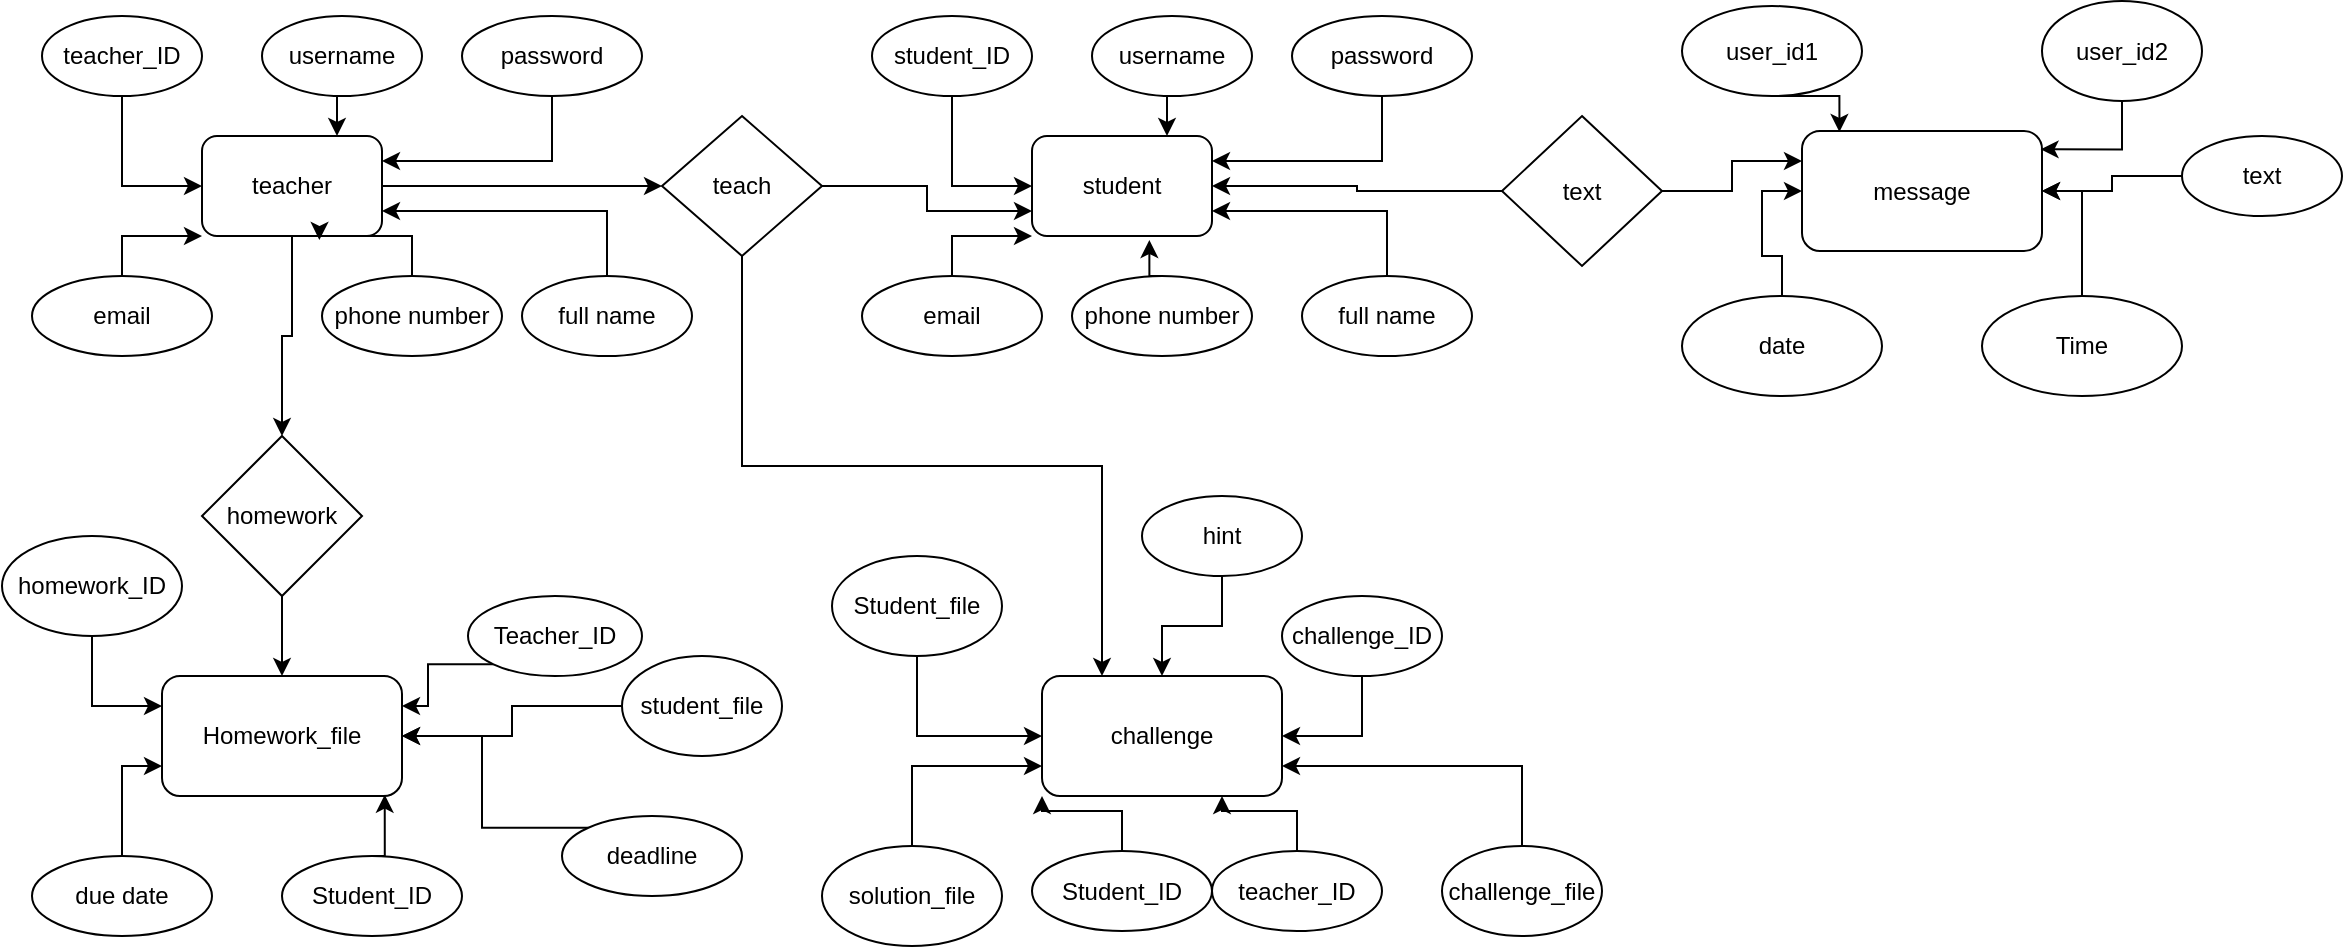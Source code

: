 <mxfile version="21.1.2" type="device">
  <diagram name="Trang-1" id="Ho9cuK6E5UTvD6WAUEvs">
    <mxGraphModel dx="1034" dy="430" grid="1" gridSize="10" guides="1" tooltips="1" connect="1" arrows="1" fold="1" page="1" pageScale="1" pageWidth="3300" pageHeight="4681" math="0" shadow="0">
      <root>
        <mxCell id="0" />
        <mxCell id="1" parent="0" />
        <mxCell id="zUCluRbh5tE61ZlH3rXQ-70" style="edgeStyle=orthogonalEdgeStyle;rounded=0;orthogonalLoop=1;jettySize=auto;html=1;exitX=1;exitY=0.5;exitDx=0;exitDy=0;entryX=0;entryY=0.5;entryDx=0;entryDy=0;" edge="1" parent="1" source="zUCluRbh5tE61ZlH3rXQ-2" target="zUCluRbh5tE61ZlH3rXQ-69">
          <mxGeometry relative="1" as="geometry" />
        </mxCell>
        <mxCell id="zUCluRbh5tE61ZlH3rXQ-87" style="edgeStyle=orthogonalEdgeStyle;rounded=0;orthogonalLoop=1;jettySize=auto;html=1;exitX=0.5;exitY=1;exitDx=0;exitDy=0;entryX=0.5;entryY=0;entryDx=0;entryDy=0;" edge="1" parent="1" source="zUCluRbh5tE61ZlH3rXQ-2" target="zUCluRbh5tE61ZlH3rXQ-86">
          <mxGeometry relative="1" as="geometry" />
        </mxCell>
        <mxCell id="zUCluRbh5tE61ZlH3rXQ-2" value="teacher" style="rounded=1;whiteSpace=wrap;html=1;" vertex="1" parent="1">
          <mxGeometry x="100" y="140" width="90" height="50" as="geometry" />
        </mxCell>
        <mxCell id="zUCluRbh5tE61ZlH3rXQ-9" style="edgeStyle=orthogonalEdgeStyle;rounded=0;orthogonalLoop=1;jettySize=auto;html=1;exitX=0.5;exitY=1;exitDx=0;exitDy=0;entryX=0;entryY=0.5;entryDx=0;entryDy=0;" edge="1" parent="1" source="zUCluRbh5tE61ZlH3rXQ-3" target="zUCluRbh5tE61ZlH3rXQ-2">
          <mxGeometry relative="1" as="geometry" />
        </mxCell>
        <mxCell id="zUCluRbh5tE61ZlH3rXQ-3" value="teacher_ID" style="ellipse;whiteSpace=wrap;html=1;" vertex="1" parent="1">
          <mxGeometry x="20" y="80" width="80" height="40" as="geometry" />
        </mxCell>
        <mxCell id="zUCluRbh5tE61ZlH3rXQ-10" style="edgeStyle=orthogonalEdgeStyle;rounded=0;orthogonalLoop=1;jettySize=auto;html=1;exitX=0.5;exitY=1;exitDx=0;exitDy=0;entryX=0.75;entryY=0;entryDx=0;entryDy=0;" edge="1" parent="1" source="zUCluRbh5tE61ZlH3rXQ-4" target="zUCluRbh5tE61ZlH3rXQ-2">
          <mxGeometry relative="1" as="geometry" />
        </mxCell>
        <mxCell id="zUCluRbh5tE61ZlH3rXQ-4" value="username" style="ellipse;whiteSpace=wrap;html=1;" vertex="1" parent="1">
          <mxGeometry x="130" y="80" width="80" height="40" as="geometry" />
        </mxCell>
        <mxCell id="zUCluRbh5tE61ZlH3rXQ-11" style="edgeStyle=orthogonalEdgeStyle;rounded=0;orthogonalLoop=1;jettySize=auto;html=1;exitX=0.5;exitY=1;exitDx=0;exitDy=0;entryX=1;entryY=0.25;entryDx=0;entryDy=0;" edge="1" parent="1" source="zUCluRbh5tE61ZlH3rXQ-5" target="zUCluRbh5tE61ZlH3rXQ-2">
          <mxGeometry relative="1" as="geometry" />
        </mxCell>
        <mxCell id="zUCluRbh5tE61ZlH3rXQ-5" value="password" style="ellipse;whiteSpace=wrap;html=1;" vertex="1" parent="1">
          <mxGeometry x="230" y="80" width="90" height="40" as="geometry" />
        </mxCell>
        <mxCell id="zUCluRbh5tE61ZlH3rXQ-12" style="edgeStyle=orthogonalEdgeStyle;rounded=0;orthogonalLoop=1;jettySize=auto;html=1;exitX=0.5;exitY=0;exitDx=0;exitDy=0;entryX=0;entryY=1;entryDx=0;entryDy=0;" edge="1" parent="1" source="zUCluRbh5tE61ZlH3rXQ-6" target="zUCluRbh5tE61ZlH3rXQ-2">
          <mxGeometry relative="1" as="geometry" />
        </mxCell>
        <mxCell id="zUCluRbh5tE61ZlH3rXQ-6" value="email" style="ellipse;whiteSpace=wrap;html=1;" vertex="1" parent="1">
          <mxGeometry x="15" y="210" width="90" height="40" as="geometry" />
        </mxCell>
        <mxCell id="zUCluRbh5tE61ZlH3rXQ-13" style="edgeStyle=orthogonalEdgeStyle;rounded=0;orthogonalLoop=1;jettySize=auto;html=1;exitX=0.5;exitY=0;exitDx=0;exitDy=0;entryX=0.652;entryY=1.04;entryDx=0;entryDy=0;entryPerimeter=0;" edge="1" parent="1" source="zUCluRbh5tE61ZlH3rXQ-7" target="zUCluRbh5tE61ZlH3rXQ-2">
          <mxGeometry relative="1" as="geometry" />
        </mxCell>
        <mxCell id="zUCluRbh5tE61ZlH3rXQ-7" value="phone number" style="ellipse;whiteSpace=wrap;html=1;" vertex="1" parent="1">
          <mxGeometry x="160" y="210" width="90" height="40" as="geometry" />
        </mxCell>
        <mxCell id="zUCluRbh5tE61ZlH3rXQ-14" style="edgeStyle=orthogonalEdgeStyle;rounded=0;orthogonalLoop=1;jettySize=auto;html=1;exitX=0.5;exitY=0;exitDx=0;exitDy=0;entryX=1;entryY=0.75;entryDx=0;entryDy=0;" edge="1" parent="1" source="zUCluRbh5tE61ZlH3rXQ-8" target="zUCluRbh5tE61ZlH3rXQ-2">
          <mxGeometry relative="1" as="geometry" />
        </mxCell>
        <mxCell id="zUCluRbh5tE61ZlH3rXQ-8" value="full name" style="ellipse;whiteSpace=wrap;html=1;" vertex="1" parent="1">
          <mxGeometry x="260" y="210" width="85" height="40" as="geometry" />
        </mxCell>
        <mxCell id="zUCluRbh5tE61ZlH3rXQ-56" value="student" style="rounded=1;whiteSpace=wrap;html=1;" vertex="1" parent="1">
          <mxGeometry x="515" y="140" width="90" height="50" as="geometry" />
        </mxCell>
        <mxCell id="zUCluRbh5tE61ZlH3rXQ-57" style="edgeStyle=orthogonalEdgeStyle;rounded=0;orthogonalLoop=1;jettySize=auto;html=1;exitX=0.5;exitY=1;exitDx=0;exitDy=0;entryX=0;entryY=0.5;entryDx=0;entryDy=0;" edge="1" parent="1" source="zUCluRbh5tE61ZlH3rXQ-58" target="zUCluRbh5tE61ZlH3rXQ-56">
          <mxGeometry relative="1" as="geometry" />
        </mxCell>
        <mxCell id="zUCluRbh5tE61ZlH3rXQ-58" value="student_ID" style="ellipse;whiteSpace=wrap;html=1;" vertex="1" parent="1">
          <mxGeometry x="435" y="80" width="80" height="40" as="geometry" />
        </mxCell>
        <mxCell id="zUCluRbh5tE61ZlH3rXQ-59" style="edgeStyle=orthogonalEdgeStyle;rounded=0;orthogonalLoop=1;jettySize=auto;html=1;exitX=0.5;exitY=1;exitDx=0;exitDy=0;entryX=0.75;entryY=0;entryDx=0;entryDy=0;" edge="1" parent="1" source="zUCluRbh5tE61ZlH3rXQ-60" target="zUCluRbh5tE61ZlH3rXQ-56">
          <mxGeometry relative="1" as="geometry" />
        </mxCell>
        <mxCell id="zUCluRbh5tE61ZlH3rXQ-60" value="username" style="ellipse;whiteSpace=wrap;html=1;" vertex="1" parent="1">
          <mxGeometry x="545" y="80" width="80" height="40" as="geometry" />
        </mxCell>
        <mxCell id="zUCluRbh5tE61ZlH3rXQ-61" style="edgeStyle=orthogonalEdgeStyle;rounded=0;orthogonalLoop=1;jettySize=auto;html=1;exitX=0.5;exitY=1;exitDx=0;exitDy=0;entryX=1;entryY=0.25;entryDx=0;entryDy=0;" edge="1" parent="1" source="zUCluRbh5tE61ZlH3rXQ-62" target="zUCluRbh5tE61ZlH3rXQ-56">
          <mxGeometry relative="1" as="geometry" />
        </mxCell>
        <mxCell id="zUCluRbh5tE61ZlH3rXQ-62" value="password" style="ellipse;whiteSpace=wrap;html=1;" vertex="1" parent="1">
          <mxGeometry x="645" y="80" width="90" height="40" as="geometry" />
        </mxCell>
        <mxCell id="zUCluRbh5tE61ZlH3rXQ-63" style="edgeStyle=orthogonalEdgeStyle;rounded=0;orthogonalLoop=1;jettySize=auto;html=1;exitX=0.5;exitY=0;exitDx=0;exitDy=0;entryX=0;entryY=1;entryDx=0;entryDy=0;" edge="1" parent="1" source="zUCluRbh5tE61ZlH3rXQ-64" target="zUCluRbh5tE61ZlH3rXQ-56">
          <mxGeometry relative="1" as="geometry" />
        </mxCell>
        <mxCell id="zUCluRbh5tE61ZlH3rXQ-64" value="email" style="ellipse;whiteSpace=wrap;html=1;" vertex="1" parent="1">
          <mxGeometry x="430" y="210" width="90" height="40" as="geometry" />
        </mxCell>
        <mxCell id="zUCluRbh5tE61ZlH3rXQ-65" style="edgeStyle=orthogonalEdgeStyle;rounded=0;orthogonalLoop=1;jettySize=auto;html=1;exitX=0.5;exitY=0;exitDx=0;exitDy=0;entryX=0.652;entryY=1.04;entryDx=0;entryDy=0;entryPerimeter=0;" edge="1" parent="1" source="zUCluRbh5tE61ZlH3rXQ-66" target="zUCluRbh5tE61ZlH3rXQ-56">
          <mxGeometry relative="1" as="geometry" />
        </mxCell>
        <mxCell id="zUCluRbh5tE61ZlH3rXQ-66" value="phone number" style="ellipse;whiteSpace=wrap;html=1;" vertex="1" parent="1">
          <mxGeometry x="535" y="210" width="90" height="40" as="geometry" />
        </mxCell>
        <mxCell id="zUCluRbh5tE61ZlH3rXQ-67" style="edgeStyle=orthogonalEdgeStyle;rounded=0;orthogonalLoop=1;jettySize=auto;html=1;exitX=0.5;exitY=0;exitDx=0;exitDy=0;entryX=1;entryY=0.75;entryDx=0;entryDy=0;" edge="1" parent="1" source="zUCluRbh5tE61ZlH3rXQ-68" target="zUCluRbh5tE61ZlH3rXQ-56">
          <mxGeometry relative="1" as="geometry" />
        </mxCell>
        <mxCell id="zUCluRbh5tE61ZlH3rXQ-68" value="full name" style="ellipse;whiteSpace=wrap;html=1;" vertex="1" parent="1">
          <mxGeometry x="650" y="210" width="85" height="40" as="geometry" />
        </mxCell>
        <mxCell id="zUCluRbh5tE61ZlH3rXQ-71" style="edgeStyle=orthogonalEdgeStyle;rounded=0;orthogonalLoop=1;jettySize=auto;html=1;exitX=1;exitY=0.5;exitDx=0;exitDy=0;entryX=0;entryY=0.75;entryDx=0;entryDy=0;" edge="1" parent="1" source="zUCluRbh5tE61ZlH3rXQ-69" target="zUCluRbh5tE61ZlH3rXQ-56">
          <mxGeometry relative="1" as="geometry" />
        </mxCell>
        <mxCell id="zUCluRbh5tE61ZlH3rXQ-105" style="edgeStyle=orthogonalEdgeStyle;rounded=0;orthogonalLoop=1;jettySize=auto;html=1;exitX=0.5;exitY=1;exitDx=0;exitDy=0;entryX=0.25;entryY=0;entryDx=0;entryDy=0;" edge="1" parent="1" source="zUCluRbh5tE61ZlH3rXQ-69" target="zUCluRbh5tE61ZlH3rXQ-104">
          <mxGeometry relative="1" as="geometry" />
        </mxCell>
        <mxCell id="zUCluRbh5tE61ZlH3rXQ-69" value="teach" style="rhombus;whiteSpace=wrap;html=1;" vertex="1" parent="1">
          <mxGeometry x="330" y="130" width="80" height="70" as="geometry" />
        </mxCell>
        <mxCell id="zUCluRbh5tE61ZlH3rXQ-83" style="edgeStyle=orthogonalEdgeStyle;rounded=0;orthogonalLoop=1;jettySize=auto;html=1;exitX=1;exitY=0.5;exitDx=0;exitDy=0;entryX=0;entryY=0.25;entryDx=0;entryDy=0;" edge="1" parent="1" source="zUCluRbh5tE61ZlH3rXQ-72" target="zUCluRbh5tE61ZlH3rXQ-74">
          <mxGeometry relative="1" as="geometry" />
        </mxCell>
        <mxCell id="zUCluRbh5tE61ZlH3rXQ-84" style="edgeStyle=orthogonalEdgeStyle;rounded=0;orthogonalLoop=1;jettySize=auto;html=1;exitX=0;exitY=0.5;exitDx=0;exitDy=0;entryX=1;entryY=0.5;entryDx=0;entryDy=0;" edge="1" parent="1" source="zUCluRbh5tE61ZlH3rXQ-72" target="zUCluRbh5tE61ZlH3rXQ-56">
          <mxGeometry relative="1" as="geometry" />
        </mxCell>
        <mxCell id="zUCluRbh5tE61ZlH3rXQ-72" value="text" style="rhombus;whiteSpace=wrap;html=1;" vertex="1" parent="1">
          <mxGeometry x="750" y="130" width="80" height="75" as="geometry" />
        </mxCell>
        <mxCell id="zUCluRbh5tE61ZlH3rXQ-74" value="message" style="rounded=1;whiteSpace=wrap;html=1;" vertex="1" parent="1">
          <mxGeometry x="900" y="137.5" width="120" height="60" as="geometry" />
        </mxCell>
        <mxCell id="zUCluRbh5tE61ZlH3rXQ-79" style="edgeStyle=orthogonalEdgeStyle;rounded=0;orthogonalLoop=1;jettySize=auto;html=1;exitX=0.5;exitY=1;exitDx=0;exitDy=0;entryX=0.156;entryY=0.008;entryDx=0;entryDy=0;entryPerimeter=0;" edge="1" parent="1" source="zUCluRbh5tE61ZlH3rXQ-75" target="zUCluRbh5tE61ZlH3rXQ-74">
          <mxGeometry relative="1" as="geometry" />
        </mxCell>
        <mxCell id="zUCluRbh5tE61ZlH3rXQ-75" value="user_id1" style="ellipse;whiteSpace=wrap;html=1;" vertex="1" parent="1">
          <mxGeometry x="840" y="75" width="90" height="45" as="geometry" />
        </mxCell>
        <mxCell id="zUCluRbh5tE61ZlH3rXQ-80" style="edgeStyle=orthogonalEdgeStyle;rounded=0;orthogonalLoop=1;jettySize=auto;html=1;exitX=0.5;exitY=1;exitDx=0;exitDy=0;entryX=0.994;entryY=0.153;entryDx=0;entryDy=0;entryPerimeter=0;" edge="1" parent="1" source="zUCluRbh5tE61ZlH3rXQ-76" target="zUCluRbh5tE61ZlH3rXQ-74">
          <mxGeometry relative="1" as="geometry" />
        </mxCell>
        <mxCell id="zUCluRbh5tE61ZlH3rXQ-76" value="user_id2" style="ellipse;whiteSpace=wrap;html=1;" vertex="1" parent="1">
          <mxGeometry x="1020" y="72.5" width="80" height="50" as="geometry" />
        </mxCell>
        <mxCell id="zUCluRbh5tE61ZlH3rXQ-81" style="edgeStyle=orthogonalEdgeStyle;rounded=0;orthogonalLoop=1;jettySize=auto;html=1;exitX=0.5;exitY=0;exitDx=0;exitDy=0;entryX=0;entryY=0.5;entryDx=0;entryDy=0;" edge="1" parent="1" source="zUCluRbh5tE61ZlH3rXQ-77" target="zUCluRbh5tE61ZlH3rXQ-74">
          <mxGeometry relative="1" as="geometry" />
        </mxCell>
        <mxCell id="zUCluRbh5tE61ZlH3rXQ-77" value="date" style="ellipse;whiteSpace=wrap;html=1;" vertex="1" parent="1">
          <mxGeometry x="840" y="220" width="100" height="50" as="geometry" />
        </mxCell>
        <mxCell id="zUCluRbh5tE61ZlH3rXQ-82" style="edgeStyle=orthogonalEdgeStyle;rounded=0;orthogonalLoop=1;jettySize=auto;html=1;exitX=0.5;exitY=0;exitDx=0;exitDy=0;entryX=1;entryY=0.5;entryDx=0;entryDy=0;" edge="1" parent="1" source="zUCluRbh5tE61ZlH3rXQ-78" target="zUCluRbh5tE61ZlH3rXQ-74">
          <mxGeometry relative="1" as="geometry" />
        </mxCell>
        <mxCell id="zUCluRbh5tE61ZlH3rXQ-78" value="Time" style="ellipse;whiteSpace=wrap;html=1;" vertex="1" parent="1">
          <mxGeometry x="990" y="220" width="100" height="50" as="geometry" />
        </mxCell>
        <mxCell id="zUCluRbh5tE61ZlH3rXQ-85" value="Homework_file" style="rounded=1;whiteSpace=wrap;html=1;" vertex="1" parent="1">
          <mxGeometry x="80" y="410" width="120" height="60" as="geometry" />
        </mxCell>
        <mxCell id="zUCluRbh5tE61ZlH3rXQ-88" style="edgeStyle=orthogonalEdgeStyle;rounded=0;orthogonalLoop=1;jettySize=auto;html=1;exitX=0.5;exitY=1;exitDx=0;exitDy=0;" edge="1" parent="1" source="zUCluRbh5tE61ZlH3rXQ-86" target="zUCluRbh5tE61ZlH3rXQ-85">
          <mxGeometry relative="1" as="geometry" />
        </mxCell>
        <mxCell id="zUCluRbh5tE61ZlH3rXQ-86" value="homework" style="rhombus;whiteSpace=wrap;html=1;" vertex="1" parent="1">
          <mxGeometry x="100" y="290" width="80" height="80" as="geometry" />
        </mxCell>
        <mxCell id="zUCluRbh5tE61ZlH3rXQ-98" style="edgeStyle=orthogonalEdgeStyle;rounded=0;orthogonalLoop=1;jettySize=auto;html=1;exitX=0;exitY=1;exitDx=0;exitDy=0;entryX=1;entryY=0.25;entryDx=0;entryDy=0;" edge="1" parent="1" source="zUCluRbh5tE61ZlH3rXQ-89" target="zUCluRbh5tE61ZlH3rXQ-85">
          <mxGeometry relative="1" as="geometry" />
        </mxCell>
        <mxCell id="zUCluRbh5tE61ZlH3rXQ-89" value="Teacher_ID" style="ellipse;whiteSpace=wrap;html=1;" vertex="1" parent="1">
          <mxGeometry x="233" y="370" width="87" height="40" as="geometry" />
        </mxCell>
        <mxCell id="zUCluRbh5tE61ZlH3rXQ-92" style="edgeStyle=orthogonalEdgeStyle;rounded=0;orthogonalLoop=1;jettySize=auto;html=1;exitX=0.5;exitY=0;exitDx=0;exitDy=0;entryX=0.928;entryY=0.989;entryDx=0;entryDy=0;entryPerimeter=0;" edge="1" parent="1" source="zUCluRbh5tE61ZlH3rXQ-90" target="zUCluRbh5tE61ZlH3rXQ-85">
          <mxGeometry relative="1" as="geometry" />
        </mxCell>
        <mxCell id="zUCluRbh5tE61ZlH3rXQ-90" value="Student_ID" style="ellipse;whiteSpace=wrap;html=1;" vertex="1" parent="1">
          <mxGeometry x="140" y="500" width="90" height="40" as="geometry" />
        </mxCell>
        <mxCell id="zUCluRbh5tE61ZlH3rXQ-94" style="edgeStyle=orthogonalEdgeStyle;rounded=0;orthogonalLoop=1;jettySize=auto;html=1;exitX=0.5;exitY=0;exitDx=0;exitDy=0;entryX=0;entryY=0.75;entryDx=0;entryDy=0;" edge="1" parent="1" source="zUCluRbh5tE61ZlH3rXQ-93" target="zUCluRbh5tE61ZlH3rXQ-85">
          <mxGeometry relative="1" as="geometry" />
        </mxCell>
        <mxCell id="zUCluRbh5tE61ZlH3rXQ-93" value="due date" style="ellipse;whiteSpace=wrap;html=1;" vertex="1" parent="1">
          <mxGeometry x="15" y="500" width="90" height="40" as="geometry" />
        </mxCell>
        <mxCell id="zUCluRbh5tE61ZlH3rXQ-97" style="edgeStyle=orthogonalEdgeStyle;rounded=0;orthogonalLoop=1;jettySize=auto;html=1;exitX=0;exitY=0;exitDx=0;exitDy=0;entryX=1;entryY=0.5;entryDx=0;entryDy=0;" edge="1" parent="1" source="zUCluRbh5tE61ZlH3rXQ-95" target="zUCluRbh5tE61ZlH3rXQ-85">
          <mxGeometry relative="1" as="geometry" />
        </mxCell>
        <mxCell id="zUCluRbh5tE61ZlH3rXQ-95" value="deadline" style="ellipse;whiteSpace=wrap;html=1;" vertex="1" parent="1">
          <mxGeometry x="280" y="480" width="90" height="40" as="geometry" />
        </mxCell>
        <mxCell id="zUCluRbh5tE61ZlH3rXQ-101" style="edgeStyle=orthogonalEdgeStyle;rounded=0;orthogonalLoop=1;jettySize=auto;html=1;exitX=0;exitY=0.5;exitDx=0;exitDy=0;entryX=1;entryY=0.5;entryDx=0;entryDy=0;" edge="1" parent="1" source="zUCluRbh5tE61ZlH3rXQ-99" target="zUCluRbh5tE61ZlH3rXQ-85">
          <mxGeometry relative="1" as="geometry" />
        </mxCell>
        <mxCell id="zUCluRbh5tE61ZlH3rXQ-99" value="student_file" style="ellipse;whiteSpace=wrap;html=1;" vertex="1" parent="1">
          <mxGeometry x="310" y="400" width="80" height="50" as="geometry" />
        </mxCell>
        <mxCell id="zUCluRbh5tE61ZlH3rXQ-103" style="edgeStyle=orthogonalEdgeStyle;rounded=0;orthogonalLoop=1;jettySize=auto;html=1;exitX=0;exitY=0.5;exitDx=0;exitDy=0;" edge="1" parent="1" source="zUCluRbh5tE61ZlH3rXQ-102" target="zUCluRbh5tE61ZlH3rXQ-74">
          <mxGeometry relative="1" as="geometry" />
        </mxCell>
        <mxCell id="zUCluRbh5tE61ZlH3rXQ-102" value="text" style="ellipse;whiteSpace=wrap;html=1;" vertex="1" parent="1">
          <mxGeometry x="1090" y="140" width="80" height="40" as="geometry" />
        </mxCell>
        <mxCell id="zUCluRbh5tE61ZlH3rXQ-104" value="challenge" style="rounded=1;whiteSpace=wrap;html=1;" vertex="1" parent="1">
          <mxGeometry x="520" y="410" width="120" height="60" as="geometry" />
        </mxCell>
        <mxCell id="zUCluRbh5tE61ZlH3rXQ-108" style="edgeStyle=orthogonalEdgeStyle;rounded=0;orthogonalLoop=1;jettySize=auto;html=1;exitX=0.5;exitY=0;exitDx=0;exitDy=0;entryX=0;entryY=1;entryDx=0;entryDy=0;" edge="1" parent="1" source="zUCluRbh5tE61ZlH3rXQ-106" target="zUCluRbh5tE61ZlH3rXQ-104">
          <mxGeometry relative="1" as="geometry" />
        </mxCell>
        <mxCell id="zUCluRbh5tE61ZlH3rXQ-106" value="Student_ID" style="ellipse;whiteSpace=wrap;html=1;" vertex="1" parent="1">
          <mxGeometry x="515" y="497.5" width="90" height="40" as="geometry" />
        </mxCell>
        <mxCell id="zUCluRbh5tE61ZlH3rXQ-109" style="edgeStyle=orthogonalEdgeStyle;rounded=0;orthogonalLoop=1;jettySize=auto;html=1;exitX=0.5;exitY=0;exitDx=0;exitDy=0;entryX=0.75;entryY=1;entryDx=0;entryDy=0;" edge="1" parent="1" source="zUCluRbh5tE61ZlH3rXQ-107" target="zUCluRbh5tE61ZlH3rXQ-104">
          <mxGeometry relative="1" as="geometry" />
        </mxCell>
        <mxCell id="zUCluRbh5tE61ZlH3rXQ-107" value="teacher_ID" style="ellipse;whiteSpace=wrap;html=1;" vertex="1" parent="1">
          <mxGeometry x="605" y="497.5" width="85" height="40" as="geometry" />
        </mxCell>
        <mxCell id="zUCluRbh5tE61ZlH3rXQ-111" style="edgeStyle=orthogonalEdgeStyle;rounded=0;orthogonalLoop=1;jettySize=auto;html=1;exitX=0.5;exitY=0;exitDx=0;exitDy=0;entryX=1;entryY=0.75;entryDx=0;entryDy=0;" edge="1" parent="1" source="zUCluRbh5tE61ZlH3rXQ-110" target="zUCluRbh5tE61ZlH3rXQ-104">
          <mxGeometry relative="1" as="geometry" />
        </mxCell>
        <mxCell id="zUCluRbh5tE61ZlH3rXQ-110" value="challenge_file" style="ellipse;whiteSpace=wrap;html=1;" vertex="1" parent="1">
          <mxGeometry x="720" y="495" width="80" height="45" as="geometry" />
        </mxCell>
        <mxCell id="zUCluRbh5tE61ZlH3rXQ-113" style="edgeStyle=orthogonalEdgeStyle;rounded=0;orthogonalLoop=1;jettySize=auto;html=1;exitX=0.5;exitY=1;exitDx=0;exitDy=0;entryX=0;entryY=0.25;entryDx=0;entryDy=0;" edge="1" parent="1" source="zUCluRbh5tE61ZlH3rXQ-112" target="zUCluRbh5tE61ZlH3rXQ-85">
          <mxGeometry relative="1" as="geometry" />
        </mxCell>
        <mxCell id="zUCluRbh5tE61ZlH3rXQ-112" value="homework_ID" style="ellipse;whiteSpace=wrap;html=1;" vertex="1" parent="1">
          <mxGeometry y="340" width="90" height="50" as="geometry" />
        </mxCell>
        <mxCell id="zUCluRbh5tE61ZlH3rXQ-115" style="edgeStyle=orthogonalEdgeStyle;rounded=0;orthogonalLoop=1;jettySize=auto;html=1;exitX=0.5;exitY=1;exitDx=0;exitDy=0;entryX=1;entryY=0.5;entryDx=0;entryDy=0;" edge="1" parent="1" source="zUCluRbh5tE61ZlH3rXQ-114" target="zUCluRbh5tE61ZlH3rXQ-104">
          <mxGeometry relative="1" as="geometry" />
        </mxCell>
        <mxCell id="zUCluRbh5tE61ZlH3rXQ-114" value="challenge_ID" style="ellipse;whiteSpace=wrap;html=1;" vertex="1" parent="1">
          <mxGeometry x="640" y="370" width="80" height="40" as="geometry" />
        </mxCell>
        <mxCell id="zUCluRbh5tE61ZlH3rXQ-117" style="edgeStyle=orthogonalEdgeStyle;rounded=0;orthogonalLoop=1;jettySize=auto;html=1;exitX=0.5;exitY=1;exitDx=0;exitDy=0;" edge="1" parent="1" source="zUCluRbh5tE61ZlH3rXQ-116" target="zUCluRbh5tE61ZlH3rXQ-104">
          <mxGeometry relative="1" as="geometry" />
        </mxCell>
        <mxCell id="zUCluRbh5tE61ZlH3rXQ-116" value="hint" style="ellipse;whiteSpace=wrap;html=1;" vertex="1" parent="1">
          <mxGeometry x="570" y="320" width="80" height="40" as="geometry" />
        </mxCell>
        <mxCell id="zUCluRbh5tE61ZlH3rXQ-120" style="edgeStyle=orthogonalEdgeStyle;rounded=0;orthogonalLoop=1;jettySize=auto;html=1;exitX=0.5;exitY=1;exitDx=0;exitDy=0;entryX=0;entryY=0.5;entryDx=0;entryDy=0;" edge="1" parent="1" source="zUCluRbh5tE61ZlH3rXQ-118" target="zUCluRbh5tE61ZlH3rXQ-104">
          <mxGeometry relative="1" as="geometry" />
        </mxCell>
        <mxCell id="zUCluRbh5tE61ZlH3rXQ-118" value="Student_file" style="ellipse;whiteSpace=wrap;html=1;" vertex="1" parent="1">
          <mxGeometry x="415" y="350" width="85" height="50" as="geometry" />
        </mxCell>
        <mxCell id="zUCluRbh5tE61ZlH3rXQ-122" style="edgeStyle=orthogonalEdgeStyle;rounded=0;orthogonalLoop=1;jettySize=auto;html=1;exitX=0.5;exitY=0;exitDx=0;exitDy=0;entryX=0;entryY=0.75;entryDx=0;entryDy=0;" edge="1" parent="1" source="zUCluRbh5tE61ZlH3rXQ-121" target="zUCluRbh5tE61ZlH3rXQ-104">
          <mxGeometry relative="1" as="geometry" />
        </mxCell>
        <mxCell id="zUCluRbh5tE61ZlH3rXQ-121" value="solution_file" style="ellipse;whiteSpace=wrap;html=1;" vertex="1" parent="1">
          <mxGeometry x="410" y="495" width="90" height="50" as="geometry" />
        </mxCell>
      </root>
    </mxGraphModel>
  </diagram>
</mxfile>
